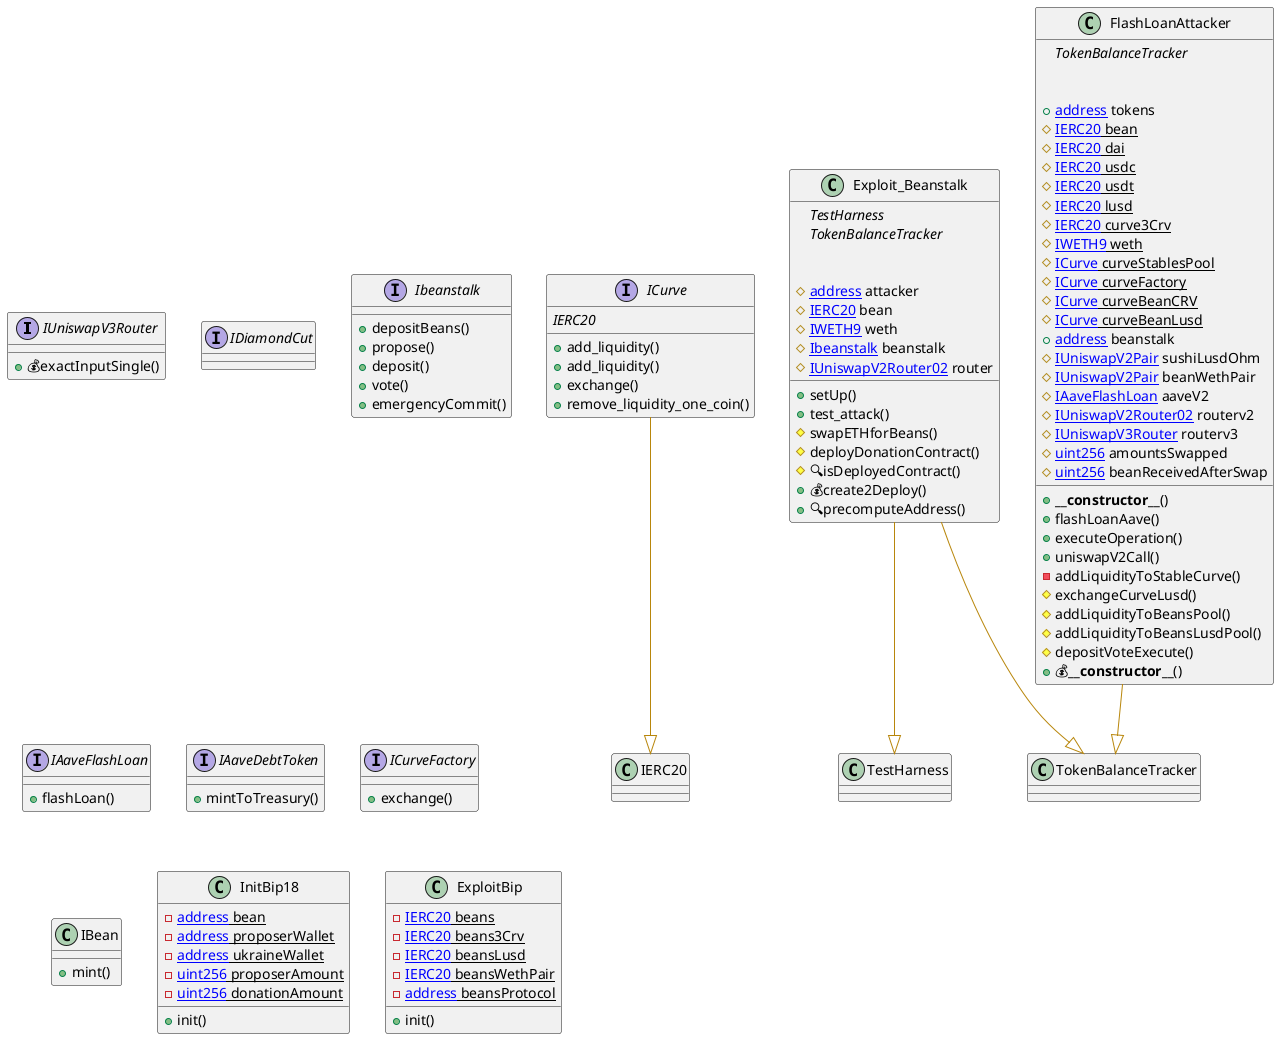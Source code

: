 @startuml

interface IUniswapV3Router {
    ' -- inheritance --

    ' -- usingFor --

    ' -- vars --

    ' -- methods --
	+💰exactInputSingle()

}


interface IDiamondCut {
    ' -- inheritance --

    ' -- usingFor --

    ' -- vars --

    ' -- methods --

}


interface Ibeanstalk {
    ' -- inheritance --

    ' -- usingFor --

    ' -- vars --

    ' -- methods --
	+depositBeans()
	+propose()
	+deposit()
	+vote()
	+emergencyCommit()

}


interface IAaveFlashLoan {
    ' -- inheritance --

    ' -- usingFor --

    ' -- vars --

    ' -- methods --
	+flashLoan()

}


interface IAaveDebtToken {
    ' -- inheritance --

    ' -- usingFor --

    ' -- vars --

    ' -- methods --
	+mintToTreasury()

}


interface ICurve {
    ' -- inheritance --
	{abstract}IERC20

    ' -- usingFor --

    ' -- vars --

    ' -- methods --
	+add_liquidity()
	+add_liquidity()
	+exchange()
	+remove_liquidity_one_coin()

}


interface ICurveFactory {
    ' -- inheritance --

    ' -- usingFor --

    ' -- vars --

    ' -- methods --
	+exchange()

}


class Exploit_Beanstalk {
    ' -- inheritance --
	{abstract}TestHarness
	{abstract}TokenBalanceTracker

    ' -- usingFor --

    ' -- vars --
	#[[address]] attacker
	#[[IERC20]] bean
	#[[IWETH9]] weth
	#[[Ibeanstalk]] beanstalk
	#[[IUniswapV2Router02]] router

    ' -- methods --
	+setUp()
	+test_attack()
	#swapETHforBeans()
	#deployDonationContract()
	#🔍isDeployedContract()
	+💰create2Deploy()
	+🔍precomputeAddress()

}


class IBean {
    ' -- inheritance --

    ' -- usingFor --

    ' -- vars --

    ' -- methods --
	+mint()

}


class InitBip18 {
    ' -- inheritance --

    ' -- usingFor --

    ' -- vars --
	-{static}[[address]] bean
	-{static}[[address]] proposerWallet
	-{static}[[address]] ukraineWallet
	-{static}[[uint256]] proposerAmount
	-{static}[[uint256]] donationAmount

    ' -- methods --
	+init()

}


class FlashLoanAttacker {
    ' -- inheritance --
	{abstract}TokenBalanceTracker

    ' -- usingFor --

    ' -- vars --
	+[[address]] tokens
	#{static}[[IERC20]] bean
	#{static}[[IERC20]] dai
	#{static}[[IERC20]] usdc
	#{static}[[IERC20]] usdt
	#{static}[[IERC20]] lusd
	#{static}[[IERC20]] curve3Crv
	#{static}[[IWETH9]] weth
	#{static}[[ICurve]] curveStablesPool
	#{static}[[ICurve]] curveFactory
	#{static}[[ICurve]] curveBeanCRV
	#{static}[[ICurve]] curveBeanLusd
	+[[address]] beanstalk
	#[[IUniswapV2Pair]] sushiLusdOhm
	#[[IUniswapV2Pair]] beanWethPair
	#[[IAaveFlashLoan]] aaveV2
	#[[IUniswapV2Router02]] routerv2
	#[[IUniswapV3Router]] routerv3
	#[[uint256]] amountsSwapped
	#[[uint256]] beanReceivedAfterSwap

    ' -- methods --
	+**__constructor__**()
	+flashLoanAave()
	+executeOperation()
	+uniswapV2Call()
	-addLiquidityToStableCurve()
	#exchangeCurveLusd()
	#addLiquidityToBeansPool()
	#addLiquidityToBeansLusdPool()
	#depositVoteExecute()
	+💰**__constructor__**()

}


class ExploitBip {
    ' -- inheritance --

    ' -- usingFor --

    ' -- vars --
	-{static}[[IERC20]] beans
	-{static}[[IERC20]] beans3Crv
	-{static}[[IERC20]] beansLusd
	-{static}[[IERC20]] beansWethPair
	-{static}[[address]] beansProtocol

    ' -- methods --
	+init()

}
' -- inheritance / usingFor --
ICurve --[#DarkGoldenRod]|> IERC20
Exploit_Beanstalk --[#DarkGoldenRod]|> TestHarness
Exploit_Beanstalk --[#DarkGoldenRod]|> TokenBalanceTracker
FlashLoanAttacker --[#DarkGoldenRod]|> TokenBalanceTracker

@enduml